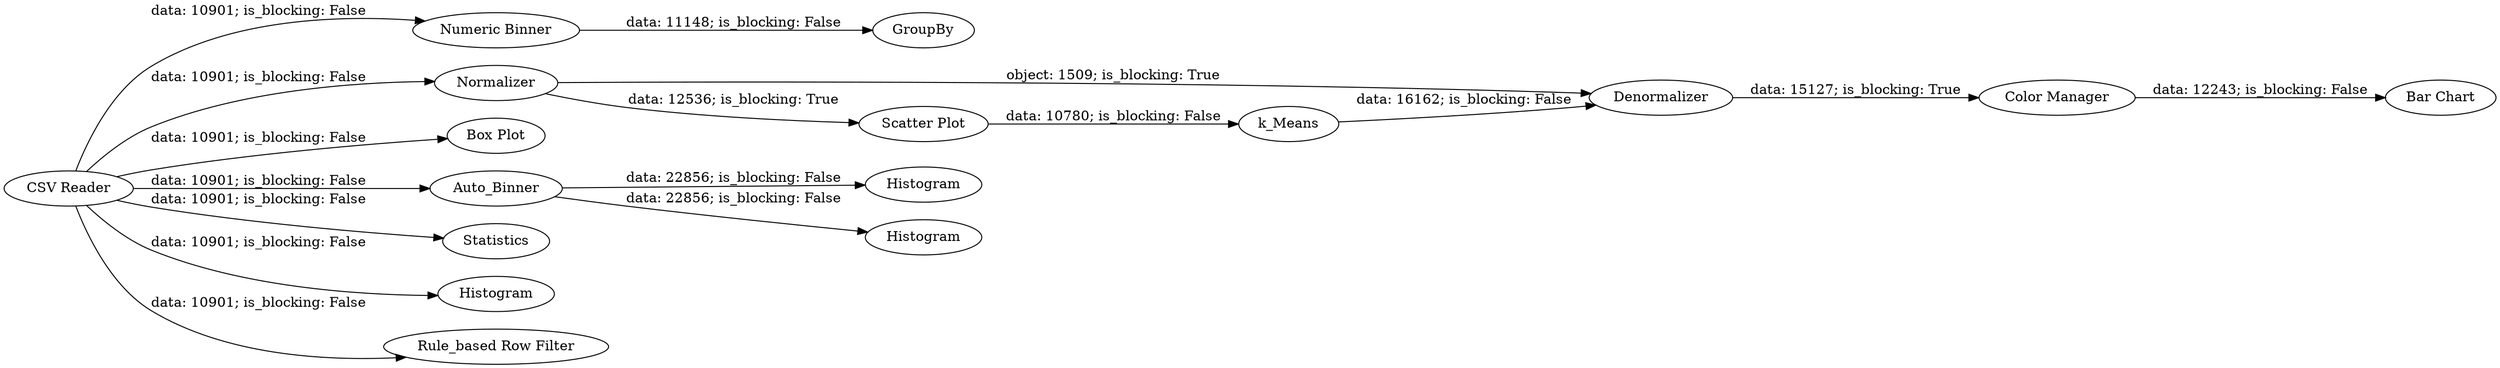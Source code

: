 digraph {
	"-4300457694875298573_4" [label=Denormalizer]
	"-4300457694875298573_19" [label="Numeric Binner"]
	"-4300457694875298573_21" [label="Scatter Plot"]
	"-4300457694875298573_2" [label=Normalizer]
	"-4300457694875298573_27" [label="Box Plot"]
	"-4300457694875298573_18" [label=Histogram]
	"-4300457694875298573_16" [label=Histogram]
	"-4300457694875298573_15" [label=Auto_Binner]
	"-4300457694875298573_3" [label=k_Means]
	"-4300457694875298573_14" [label=Statistics]
	"-4300457694875298573_20" [label=GroupBy]
	"-4300457694875298573_17" [label=Histogram]
	"-4300457694875298573_28" [label="Rule_based Row Filter"]
	"-4300457694875298573_26" [label="Bar Chart"]
	"-4300457694875298573_23" [label="Color Manager"]
	"-4300457694875298573_1" [label="CSV Reader"]
	"-4300457694875298573_1" -> "-4300457694875298573_19" [label="data: 10901; is_blocking: False"]
	"-4300457694875298573_15" -> "-4300457694875298573_18" [label="data: 22856; is_blocking: False"]
	"-4300457694875298573_2" -> "-4300457694875298573_4" [label="object: 1509; is_blocking: True"]
	"-4300457694875298573_15" -> "-4300457694875298573_16" [label="data: 22856; is_blocking: False"]
	"-4300457694875298573_23" -> "-4300457694875298573_26" [label="data: 12243; is_blocking: False"]
	"-4300457694875298573_3" -> "-4300457694875298573_4" [label="data: 16162; is_blocking: False"]
	"-4300457694875298573_1" -> "-4300457694875298573_15" [label="data: 10901; is_blocking: False"]
	"-4300457694875298573_1" -> "-4300457694875298573_2" [label="data: 10901; is_blocking: False"]
	"-4300457694875298573_1" -> "-4300457694875298573_17" [label="data: 10901; is_blocking: False"]
	"-4300457694875298573_1" -> "-4300457694875298573_14" [label="data: 10901; is_blocking: False"]
	"-4300457694875298573_21" -> "-4300457694875298573_3" [label="data: 10780; is_blocking: False"]
	"-4300457694875298573_2" -> "-4300457694875298573_21" [label="data: 12536; is_blocking: True"]
	"-4300457694875298573_4" -> "-4300457694875298573_23" [label="data: 15127; is_blocking: True"]
	"-4300457694875298573_1" -> "-4300457694875298573_28" [label="data: 10901; is_blocking: False"]
	"-4300457694875298573_1" -> "-4300457694875298573_27" [label="data: 10901; is_blocking: False"]
	"-4300457694875298573_19" -> "-4300457694875298573_20" [label="data: 11148; is_blocking: False"]
	rankdir=LR
}
